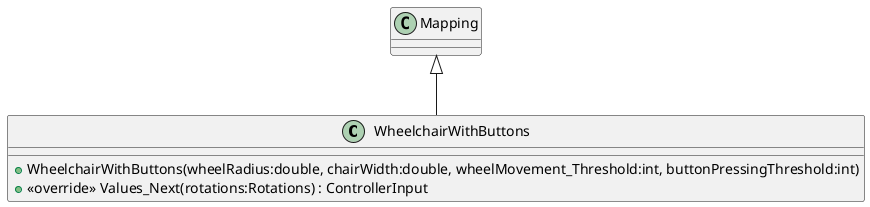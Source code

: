 @startuml
class WheelchairWithButtons {
    + WheelchairWithButtons(wheelRadius:double, chairWidth:double, wheelMovement_Threshold:int, buttonPressingThreshold:int)
    + <<override>> Values_Next(rotations:Rotations) : ControllerInput
}
Mapping <|-- WheelchairWithButtons
@enduml
